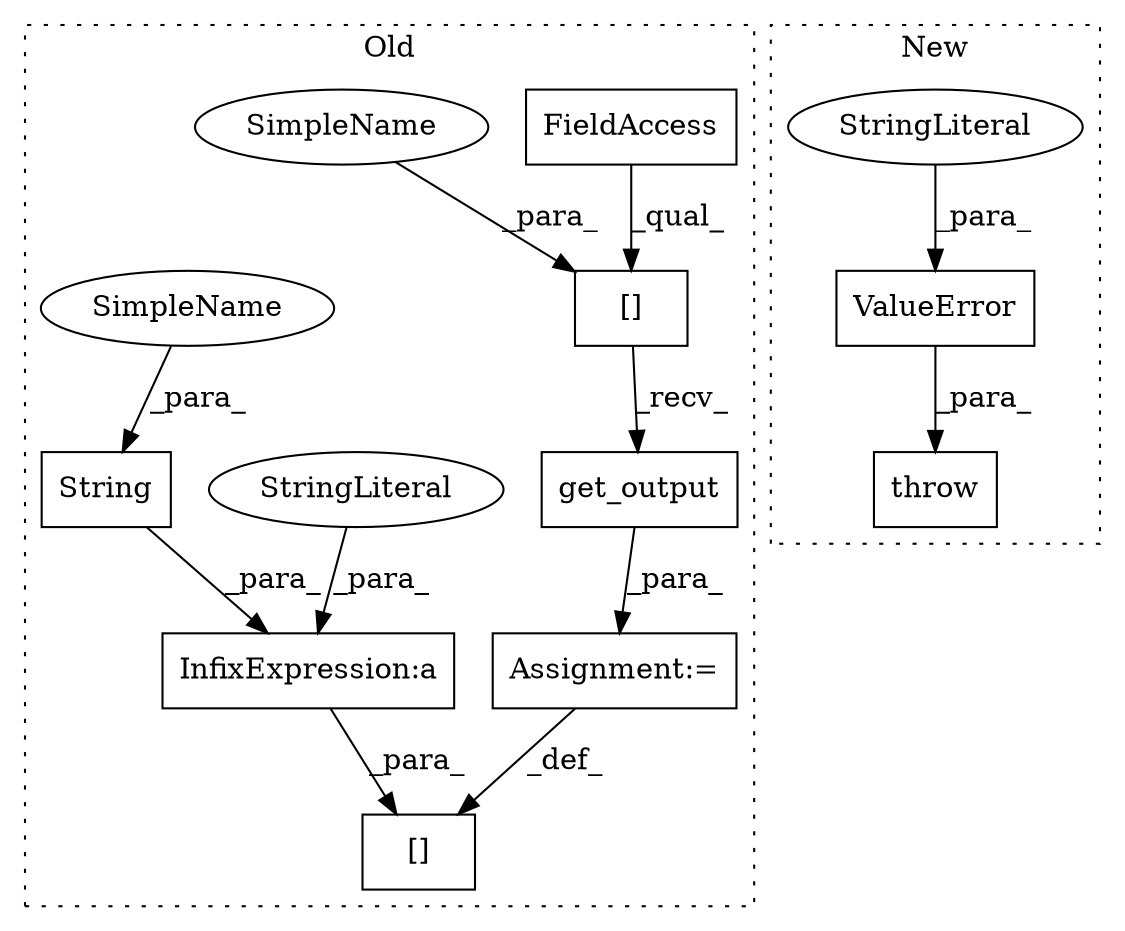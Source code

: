 digraph G {
subgraph cluster0 {
1 [label="get_output" a="32" s="13213,13229" l="11,1" shape="box"];
3 [label="[]" a="2" s="13198,13211" l="12,1" shape="box"];
4 [label="InfixExpression:a" a="27" s="13183" l="3" shape="box"];
5 [label="[]" a="2" s="13168,13196" l="7,1" shape="box"];
6 [label="FieldAccess" a="22" s="13198" l="11" shape="box"];
8 [label="String" a="32" s="13186,13194" l="7,1" shape="box"];
9 [label="StringLiteral" a="45" s="13176" l="7" shape="ellipse"];
10 [label="Assignment:=" a="7" s="13197" l="1" shape="box"];
12 [label="SimpleName" a="42" s="13210" l="1" shape="ellipse"];
13 [label="SimpleName" a="42" s="13193" l="1" shape="ellipse"];
label = "Old";
style="dotted";
}
subgraph cluster1 {
2 [label="throw" a="53" s="13154" l="6" shape="box"];
7 [label="ValueError" a="32" s="13160,13219" l="11,1" shape="box"];
11 [label="StringLiteral" a="45" s="13171" l="48" shape="ellipse"];
label = "New";
style="dotted";
}
1 -> 10 [label="_para_"];
3 -> 1 [label="_recv_"];
4 -> 5 [label="_para_"];
6 -> 3 [label="_qual_"];
7 -> 2 [label="_para_"];
8 -> 4 [label="_para_"];
9 -> 4 [label="_para_"];
10 -> 5 [label="_def_"];
11 -> 7 [label="_para_"];
12 -> 3 [label="_para_"];
13 -> 8 [label="_para_"];
}